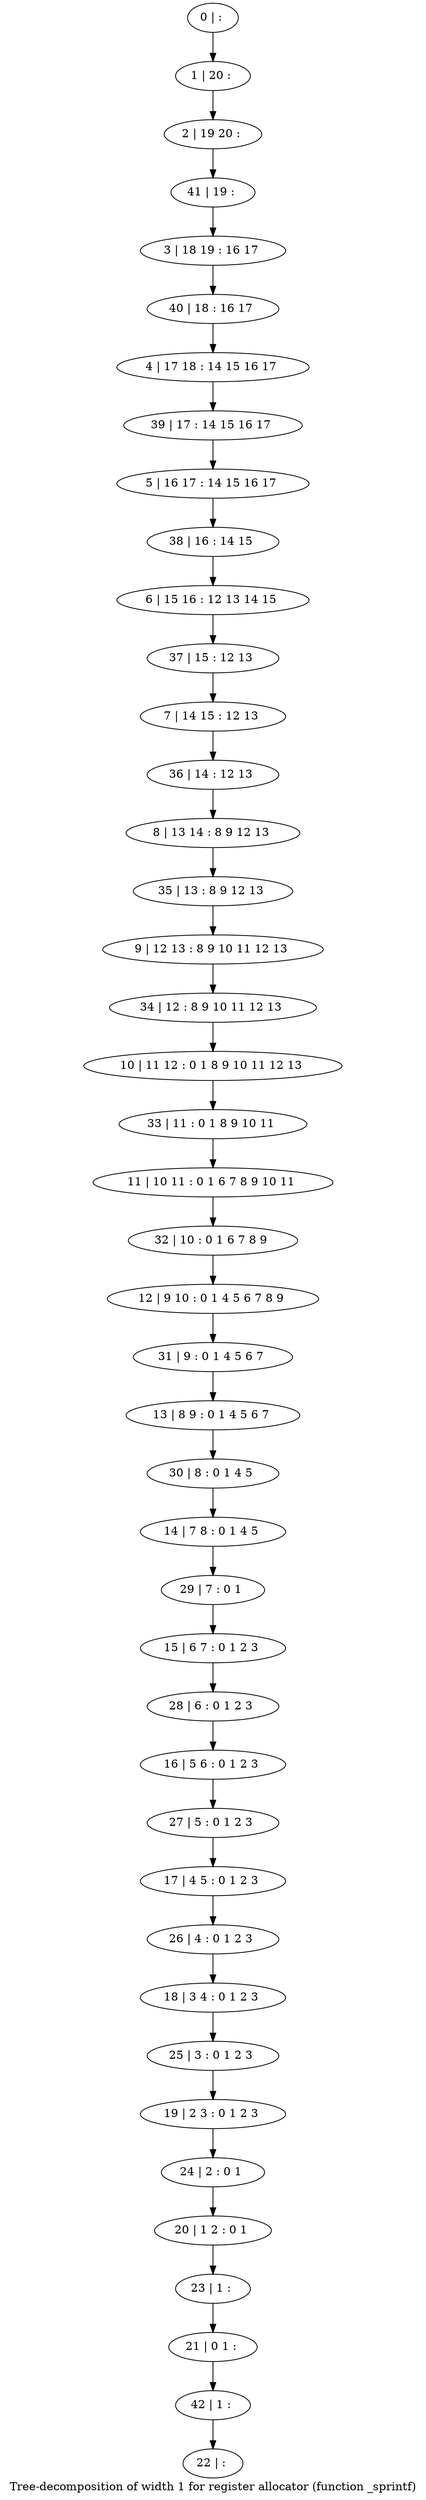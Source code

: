 digraph G {
graph [label="Tree-decomposition of width 1 for register allocator (function _sprintf)"]
0[label="0 | : "];
1[label="1 | 20 : "];
2[label="2 | 19 20 : "];
3[label="3 | 18 19 : 16 17 "];
4[label="4 | 17 18 : 14 15 16 17 "];
5[label="5 | 16 17 : 14 15 16 17 "];
6[label="6 | 15 16 : 12 13 14 15 "];
7[label="7 | 14 15 : 12 13 "];
8[label="8 | 13 14 : 8 9 12 13 "];
9[label="9 | 12 13 : 8 9 10 11 12 13 "];
10[label="10 | 11 12 : 0 1 8 9 10 11 12 13 "];
11[label="11 | 10 11 : 0 1 6 7 8 9 10 11 "];
12[label="12 | 9 10 : 0 1 4 5 6 7 8 9 "];
13[label="13 | 8 9 : 0 1 4 5 6 7 "];
14[label="14 | 7 8 : 0 1 4 5 "];
15[label="15 | 6 7 : 0 1 2 3 "];
16[label="16 | 5 6 : 0 1 2 3 "];
17[label="17 | 4 5 : 0 1 2 3 "];
18[label="18 | 3 4 : 0 1 2 3 "];
19[label="19 | 2 3 : 0 1 2 3 "];
20[label="20 | 1 2 : 0 1 "];
21[label="21 | 0 1 : "];
22[label="22 | : "];
23[label="23 | 1 : "];
24[label="24 | 2 : 0 1 "];
25[label="25 | 3 : 0 1 2 3 "];
26[label="26 | 4 : 0 1 2 3 "];
27[label="27 | 5 : 0 1 2 3 "];
28[label="28 | 6 : 0 1 2 3 "];
29[label="29 | 7 : 0 1 "];
30[label="30 | 8 : 0 1 4 5 "];
31[label="31 | 9 : 0 1 4 5 6 7 "];
32[label="32 | 10 : 0 1 6 7 8 9 "];
33[label="33 | 11 : 0 1 8 9 10 11 "];
34[label="34 | 12 : 8 9 10 11 12 13 "];
35[label="35 | 13 : 8 9 12 13 "];
36[label="36 | 14 : 12 13 "];
37[label="37 | 15 : 12 13 "];
38[label="38 | 16 : 14 15 "];
39[label="39 | 17 : 14 15 16 17 "];
40[label="40 | 18 : 16 17 "];
41[label="41 | 19 : "];
42[label="42 | 1 : "];
0->1 ;
1->2 ;
23->21 ;
20->23 ;
24->20 ;
19->24 ;
25->19 ;
18->25 ;
26->18 ;
17->26 ;
27->17 ;
16->27 ;
28->16 ;
15->28 ;
29->15 ;
14->29 ;
30->14 ;
13->30 ;
31->13 ;
12->31 ;
32->12 ;
11->32 ;
33->11 ;
10->33 ;
34->10 ;
9->34 ;
35->9 ;
8->35 ;
36->8 ;
7->36 ;
37->7 ;
6->37 ;
38->6 ;
5->38 ;
39->5 ;
4->39 ;
40->4 ;
3->40 ;
41->3 ;
2->41 ;
42->22 ;
21->42 ;
}
